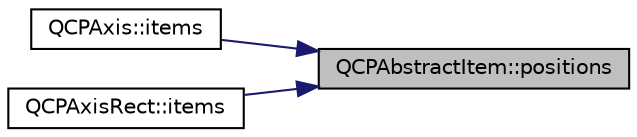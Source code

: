 digraph "QCPAbstractItem::positions"
{
 // LATEX_PDF_SIZE
  edge [fontname="Helvetica",fontsize="10",labelfontname="Helvetica",labelfontsize="10"];
  node [fontname="Helvetica",fontsize="10",shape=record];
  rankdir="RL";
  Node1 [label="QCPAbstractItem::positions",height=0.2,width=0.4,color="black", fillcolor="grey75", style="filled", fontcolor="black",tooltip=" "];
  Node1 -> Node2 [dir="back",color="midnightblue",fontsize="10",style="solid",fontname="Helvetica"];
  Node2 [label="QCPAxis::items",height=0.2,width=0.4,color="black", fillcolor="white", style="filled",URL="$classQCPAxis.html#a42761bc68e2f3a9f68549d45b73f705b",tooltip=" "];
  Node1 -> Node3 [dir="back",color="midnightblue",fontsize="10",style="solid",fontname="Helvetica"];
  Node3 [label="QCPAxisRect::items",height=0.2,width=0.4,color="black", fillcolor="white", style="filled",URL="$classQCPAxisRect.html#a03c113a2175448300ee8f944e24776ba",tooltip=" "];
}
